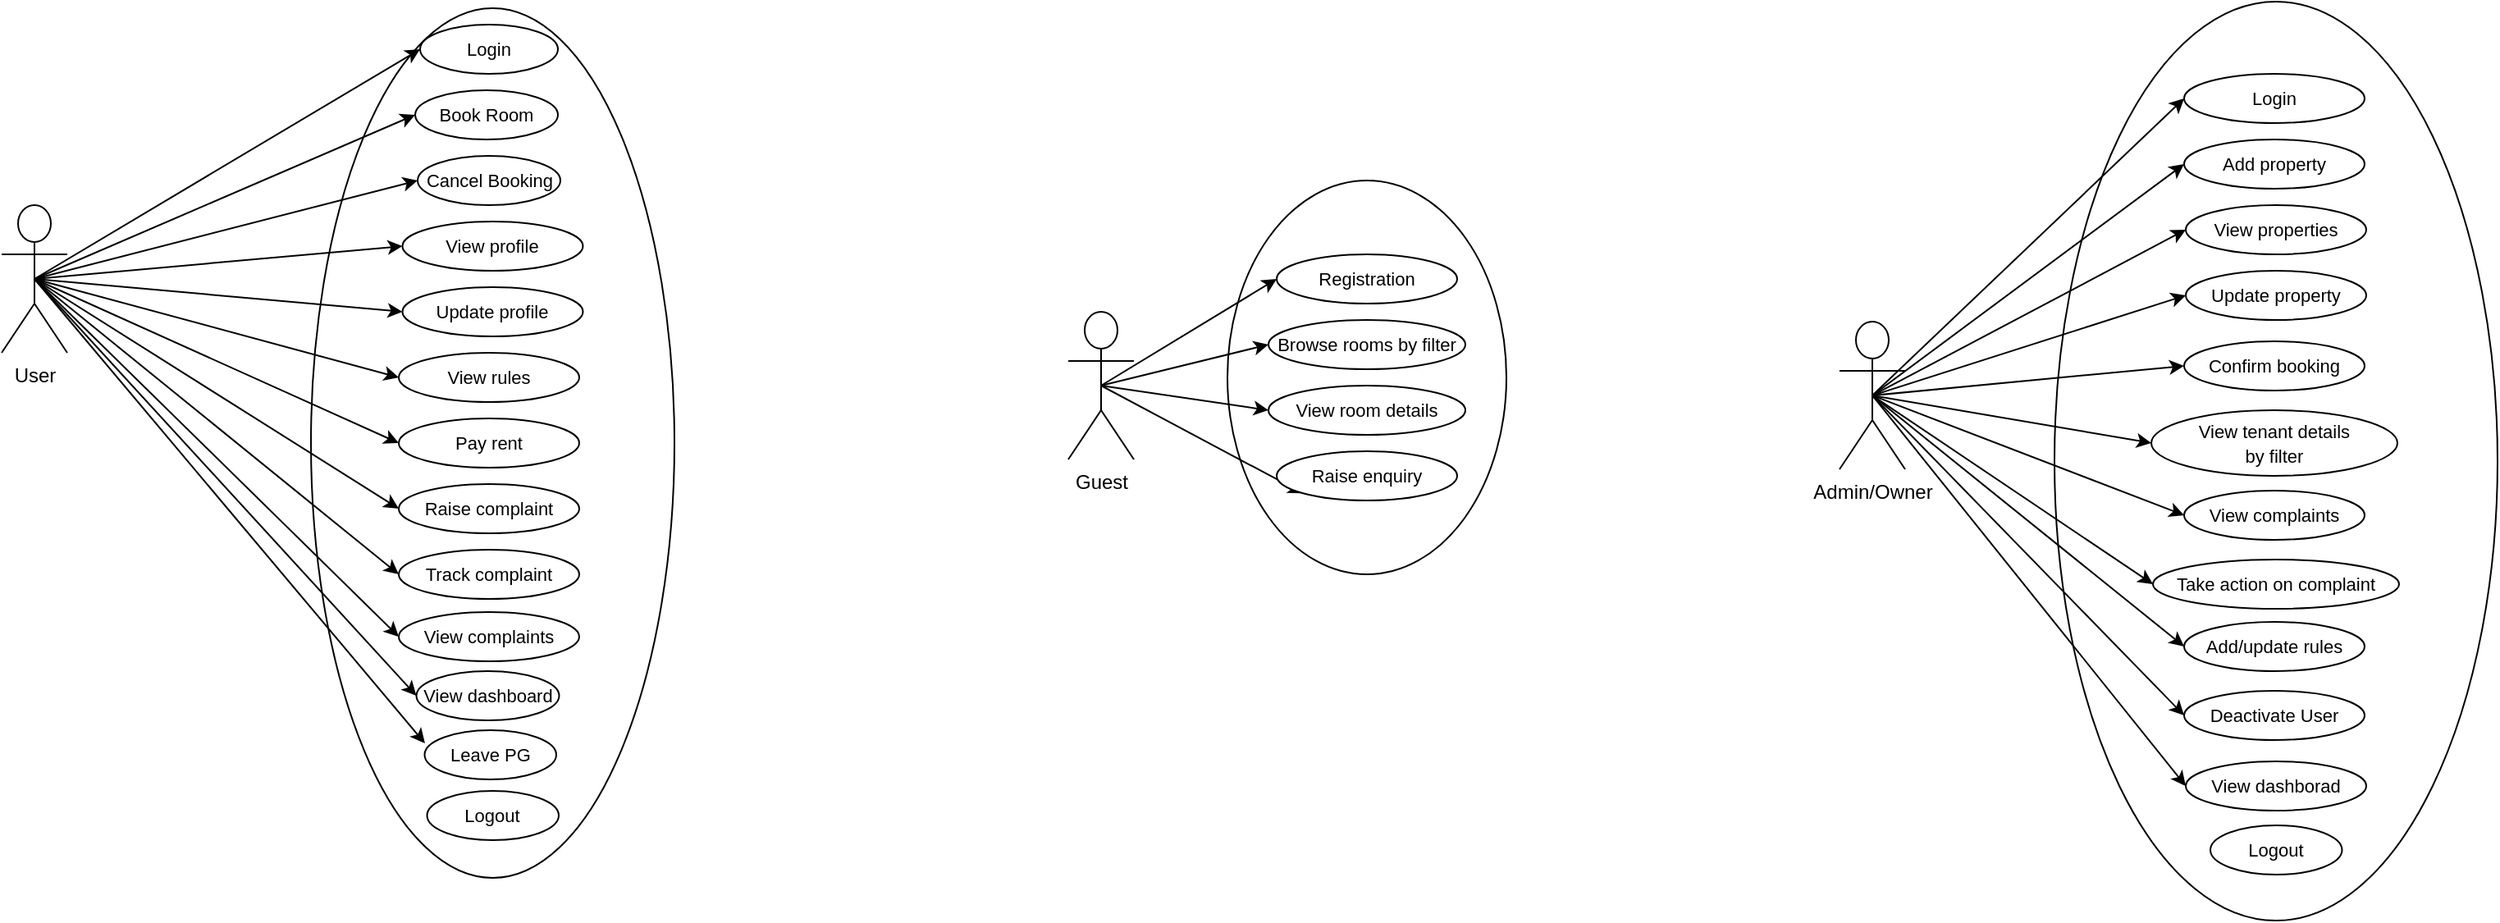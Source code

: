 <mxfile version="26.2.14">
  <diagram name="Page-1" id="zmvLnvpysN1nYZy8BEHf">
    <mxGraphModel dx="2134" dy="1781" grid="1" gridSize="10" guides="1" tooltips="1" connect="1" arrows="1" fold="1" page="1" pageScale="1" pageWidth="827" pageHeight="1169" math="0" shadow="0">
      <root>
        <mxCell id="0" />
        <mxCell id="1" parent="0" />
        <mxCell id="1DRefkhg5uRyZ0C8YmMo-58" value="" style="ellipse;whiteSpace=wrap;html=1;fontFamily=Helvetica;fontSize=11;fontColor=default;labelBackgroundColor=default;" vertex="1" parent="1">
          <mxGeometry x="1141" y="-54" width="270" height="560" as="geometry" />
        </mxCell>
        <mxCell id="1DRefkhg5uRyZ0C8YmMo-53" value="" style="ellipse;whiteSpace=wrap;html=1;fontFamily=Helvetica;fontSize=11;fontColor=default;labelBackgroundColor=default;" vertex="1" parent="1">
          <mxGeometry x="637" y="55" width="170" height="240" as="geometry" />
        </mxCell>
        <mxCell id="1DRefkhg5uRyZ0C8YmMo-11" value="" style="ellipse;whiteSpace=wrap;html=1;" vertex="1" parent="1">
          <mxGeometry x="78.5" y="-50" width="221.5" height="530" as="geometry" />
        </mxCell>
        <mxCell id="1DRefkhg5uRyZ0C8YmMo-40" style="rounded=0;orthogonalLoop=1;jettySize=auto;html=1;entryX=0;entryY=0.5;entryDx=0;entryDy=0;exitX=0.5;exitY=0.5;exitDx=0;exitDy=0;exitPerimeter=0;" edge="1" parent="1" source="1DRefkhg5uRyZ0C8YmMo-1" target="1DRefkhg5uRyZ0C8YmMo-3">
          <mxGeometry relative="1" as="geometry">
            <mxPoint x="-80" y="110" as="sourcePoint" />
          </mxGeometry>
        </mxCell>
        <mxCell id="1DRefkhg5uRyZ0C8YmMo-41" style="shape=connector;rounded=0;orthogonalLoop=1;jettySize=auto;html=1;exitX=0.5;exitY=0.5;exitDx=0;exitDy=0;exitPerimeter=0;entryX=0;entryY=0.5;entryDx=0;entryDy=0;strokeColor=default;align=center;verticalAlign=middle;fontFamily=Helvetica;fontSize=11;fontColor=default;labelBackgroundColor=default;endArrow=classic;" edge="1" parent="1" source="1DRefkhg5uRyZ0C8YmMo-1" target="1DRefkhg5uRyZ0C8YmMo-14">
          <mxGeometry relative="1" as="geometry" />
        </mxCell>
        <mxCell id="1DRefkhg5uRyZ0C8YmMo-42" style="shape=connector;rounded=0;orthogonalLoop=1;jettySize=auto;html=1;exitX=0.5;exitY=0.5;exitDx=0;exitDy=0;exitPerimeter=0;entryX=0;entryY=0.5;entryDx=0;entryDy=0;strokeColor=default;align=center;verticalAlign=middle;fontFamily=Helvetica;fontSize=11;fontColor=default;labelBackgroundColor=default;endArrow=classic;" edge="1" parent="1" source="1DRefkhg5uRyZ0C8YmMo-1" target="1DRefkhg5uRyZ0C8YmMo-15">
          <mxGeometry relative="1" as="geometry" />
        </mxCell>
        <mxCell id="1DRefkhg5uRyZ0C8YmMo-43" style="shape=connector;rounded=0;orthogonalLoop=1;jettySize=auto;html=1;exitX=0.5;exitY=0.5;exitDx=0;exitDy=0;exitPerimeter=0;entryX=0;entryY=0.5;entryDx=0;entryDy=0;strokeColor=default;align=center;verticalAlign=middle;fontFamily=Helvetica;fontSize=11;fontColor=default;labelBackgroundColor=default;endArrow=classic;" edge="1" parent="1" source="1DRefkhg5uRyZ0C8YmMo-1" target="1DRefkhg5uRyZ0C8YmMo-8">
          <mxGeometry relative="1" as="geometry" />
        </mxCell>
        <mxCell id="1DRefkhg5uRyZ0C8YmMo-44" style="shape=connector;rounded=0;orthogonalLoop=1;jettySize=auto;html=1;exitX=0.5;exitY=0.5;exitDx=0;exitDy=0;exitPerimeter=0;entryX=0;entryY=0.5;entryDx=0;entryDy=0;strokeColor=default;align=center;verticalAlign=middle;fontFamily=Helvetica;fontSize=11;fontColor=default;labelBackgroundColor=default;endArrow=classic;" edge="1" parent="1" source="1DRefkhg5uRyZ0C8YmMo-1" target="1DRefkhg5uRyZ0C8YmMo-4">
          <mxGeometry relative="1" as="geometry" />
        </mxCell>
        <mxCell id="1DRefkhg5uRyZ0C8YmMo-45" style="edgeStyle=none;rounded=0;orthogonalLoop=1;jettySize=auto;html=1;exitX=0.5;exitY=0.5;exitDx=0;exitDy=0;exitPerimeter=0;entryX=0;entryY=0.5;entryDx=0;entryDy=0;strokeColor=default;align=center;verticalAlign=middle;fontFamily=Helvetica;fontSize=11;fontColor=default;labelBackgroundColor=default;endArrow=classic;" edge="1" parent="1" source="1DRefkhg5uRyZ0C8YmMo-1" target="1DRefkhg5uRyZ0C8YmMo-33">
          <mxGeometry relative="1" as="geometry" />
        </mxCell>
        <mxCell id="1DRefkhg5uRyZ0C8YmMo-47" style="edgeStyle=none;shape=connector;rounded=0;orthogonalLoop=1;jettySize=auto;html=1;exitX=0.5;exitY=0.5;exitDx=0;exitDy=0;exitPerimeter=0;entryX=0;entryY=0.5;entryDx=0;entryDy=0;strokeColor=default;align=center;verticalAlign=middle;fontFamily=Helvetica;fontSize=11;fontColor=default;labelBackgroundColor=default;endArrow=classic;" edge="1" parent="1" source="1DRefkhg5uRyZ0C8YmMo-1" target="1DRefkhg5uRyZ0C8YmMo-5">
          <mxGeometry relative="1" as="geometry" />
        </mxCell>
        <mxCell id="1DRefkhg5uRyZ0C8YmMo-48" style="edgeStyle=none;shape=connector;rounded=0;orthogonalLoop=1;jettySize=auto;html=1;exitX=0.5;exitY=0.5;exitDx=0;exitDy=0;exitPerimeter=0;entryX=0;entryY=0.5;entryDx=0;entryDy=0;strokeColor=default;align=center;verticalAlign=middle;fontFamily=Helvetica;fontSize=11;fontColor=default;labelBackgroundColor=default;endArrow=classic;" edge="1" parent="1" source="1DRefkhg5uRyZ0C8YmMo-1" target="1DRefkhg5uRyZ0C8YmMo-6">
          <mxGeometry relative="1" as="geometry" />
        </mxCell>
        <mxCell id="1DRefkhg5uRyZ0C8YmMo-49" style="edgeStyle=none;shape=connector;rounded=0;orthogonalLoop=1;jettySize=auto;html=1;exitX=0.5;exitY=0.5;exitDx=0;exitDy=0;exitPerimeter=0;entryX=0;entryY=0.5;entryDx=0;entryDy=0;strokeColor=default;align=center;verticalAlign=middle;fontFamily=Helvetica;fontSize=11;fontColor=default;labelBackgroundColor=default;endArrow=classic;" edge="1" parent="1" source="1DRefkhg5uRyZ0C8YmMo-1" target="1DRefkhg5uRyZ0C8YmMo-9">
          <mxGeometry relative="1" as="geometry" />
        </mxCell>
        <mxCell id="1DRefkhg5uRyZ0C8YmMo-50" style="edgeStyle=none;shape=connector;rounded=0;orthogonalLoop=1;jettySize=auto;html=1;exitX=0.5;exitY=0.5;exitDx=0;exitDy=0;exitPerimeter=0;entryX=0;entryY=0.5;entryDx=0;entryDy=0;strokeColor=default;align=center;verticalAlign=middle;fontFamily=Helvetica;fontSize=11;fontColor=default;labelBackgroundColor=default;endArrow=classic;" edge="1" parent="1" source="1DRefkhg5uRyZ0C8YmMo-1" target="1DRefkhg5uRyZ0C8YmMo-10">
          <mxGeometry relative="1" as="geometry" />
        </mxCell>
        <mxCell id="1DRefkhg5uRyZ0C8YmMo-51" style="edgeStyle=none;shape=connector;rounded=0;orthogonalLoop=1;jettySize=auto;html=1;exitX=0.5;exitY=0.5;exitDx=0;exitDy=0;exitPerimeter=0;entryX=0;entryY=0.5;entryDx=0;entryDy=0;strokeColor=default;align=center;verticalAlign=middle;fontFamily=Helvetica;fontSize=11;fontColor=default;labelBackgroundColor=default;endArrow=classic;" edge="1" parent="1" source="1DRefkhg5uRyZ0C8YmMo-1" target="1DRefkhg5uRyZ0C8YmMo-17">
          <mxGeometry relative="1" as="geometry" />
        </mxCell>
        <mxCell id="1DRefkhg5uRyZ0C8YmMo-1" value="User" style="shape=umlActor;verticalLabelPosition=bottom;verticalAlign=top;html=1;outlineConnect=0;" vertex="1" parent="1">
          <mxGeometry x="-110" y="70" width="40" height="90" as="geometry" />
        </mxCell>
        <mxCell id="1DRefkhg5uRyZ0C8YmMo-2" value="&lt;font style=&quot;font-size: 11px;&quot;&gt;Registration&lt;/font&gt;" style="ellipse;whiteSpace=wrap;html=1;" vertex="1" parent="1">
          <mxGeometry x="667" y="100" width="110" height="30" as="geometry" />
        </mxCell>
        <mxCell id="1DRefkhg5uRyZ0C8YmMo-3" value="&lt;font style=&quot;font-size: 11px;&quot;&gt;Login&lt;/font&gt;" style="ellipse;whiteSpace=wrap;html=1;" vertex="1" parent="1">
          <mxGeometry x="145" y="-40" width="84" height="30" as="geometry" />
        </mxCell>
        <mxCell id="1DRefkhg5uRyZ0C8YmMo-4" value="&lt;span style=&quot;font-size: 11px;&quot;&gt;Update profile&lt;/span&gt;" style="ellipse;whiteSpace=wrap;html=1;" vertex="1" parent="1">
          <mxGeometry x="134.25" y="120" width="110" height="30" as="geometry" />
        </mxCell>
        <mxCell id="1DRefkhg5uRyZ0C8YmMo-5" value="&lt;font style=&quot;font-size: 11px;&quot;&gt;Pay rent&lt;/font&gt;" style="ellipse;whiteSpace=wrap;html=1;" vertex="1" parent="1">
          <mxGeometry x="132" y="200" width="110" height="30" as="geometry" />
        </mxCell>
        <mxCell id="1DRefkhg5uRyZ0C8YmMo-6" value="&lt;font style=&quot;font-size: 11px;&quot;&gt;Raise complaint&lt;/font&gt;" style="ellipse;whiteSpace=wrap;html=1;" vertex="1" parent="1">
          <mxGeometry x="132" y="240" width="110" height="30" as="geometry" />
        </mxCell>
        <mxCell id="1DRefkhg5uRyZ0C8YmMo-7" value="&lt;font style=&quot;font-size: 11px;&quot;&gt;Leave PG&lt;/font&gt;" style="ellipse;whiteSpace=wrap;html=1;" vertex="1" parent="1">
          <mxGeometry x="147.75" y="390" width="80.25" height="30" as="geometry" />
        </mxCell>
        <mxCell id="1DRefkhg5uRyZ0C8YmMo-8" value="&lt;span style=&quot;font-size: 11px;&quot;&gt;View profile&lt;/span&gt;" style="ellipse;whiteSpace=wrap;html=1;" vertex="1" parent="1">
          <mxGeometry x="134.25" y="80" width="110" height="30" as="geometry" />
        </mxCell>
        <mxCell id="1DRefkhg5uRyZ0C8YmMo-9" value="&lt;font style=&quot;font-size: 11px;&quot;&gt;Track complaint&lt;/font&gt;" style="ellipse;whiteSpace=wrap;html=1;" vertex="1" parent="1">
          <mxGeometry x="132" y="280" width="110" height="30" as="geometry" />
        </mxCell>
        <mxCell id="1DRefkhg5uRyZ0C8YmMo-10" value="&lt;font style=&quot;font-size: 11px;&quot;&gt;View complaints&lt;/font&gt;" style="ellipse;whiteSpace=wrap;html=1;" vertex="1" parent="1">
          <mxGeometry x="132" y="318" width="110" height="30" as="geometry" />
        </mxCell>
        <mxCell id="1DRefkhg5uRyZ0C8YmMo-54" style="edgeStyle=none;shape=connector;rounded=0;orthogonalLoop=1;jettySize=auto;html=1;exitX=0.5;exitY=0.5;exitDx=0;exitDy=0;exitPerimeter=0;entryX=0;entryY=0.5;entryDx=0;entryDy=0;strokeColor=default;align=center;verticalAlign=middle;fontFamily=Helvetica;fontSize=11;fontColor=default;labelBackgroundColor=default;endArrow=classic;" edge="1" parent="1" source="1DRefkhg5uRyZ0C8YmMo-12" target="1DRefkhg5uRyZ0C8YmMo-2">
          <mxGeometry relative="1" as="geometry" />
        </mxCell>
        <mxCell id="1DRefkhg5uRyZ0C8YmMo-55" style="edgeStyle=none;shape=connector;rounded=0;orthogonalLoop=1;jettySize=auto;html=1;exitX=0.5;exitY=0.5;exitDx=0;exitDy=0;exitPerimeter=0;entryX=0;entryY=0.5;entryDx=0;entryDy=0;strokeColor=default;align=center;verticalAlign=middle;fontFamily=Helvetica;fontSize=11;fontColor=default;labelBackgroundColor=default;endArrow=classic;" edge="1" parent="1" source="1DRefkhg5uRyZ0C8YmMo-12" target="1DRefkhg5uRyZ0C8YmMo-18">
          <mxGeometry relative="1" as="geometry" />
        </mxCell>
        <mxCell id="1DRefkhg5uRyZ0C8YmMo-56" style="edgeStyle=none;shape=connector;rounded=0;orthogonalLoop=1;jettySize=auto;html=1;exitX=0.5;exitY=0.5;exitDx=0;exitDy=0;exitPerimeter=0;entryX=0;entryY=0.5;entryDx=0;entryDy=0;strokeColor=default;align=center;verticalAlign=middle;fontFamily=Helvetica;fontSize=11;fontColor=default;labelBackgroundColor=default;endArrow=classic;" edge="1" parent="1" source="1DRefkhg5uRyZ0C8YmMo-12" target="1DRefkhg5uRyZ0C8YmMo-19">
          <mxGeometry relative="1" as="geometry" />
        </mxCell>
        <mxCell id="1DRefkhg5uRyZ0C8YmMo-57" style="edgeStyle=none;shape=connector;rounded=0;orthogonalLoop=1;jettySize=auto;html=1;exitX=0.5;exitY=0.5;exitDx=0;exitDy=0;exitPerimeter=0;entryX=0;entryY=1;entryDx=0;entryDy=0;strokeColor=default;align=center;verticalAlign=middle;fontFamily=Helvetica;fontSize=11;fontColor=default;labelBackgroundColor=default;endArrow=classic;" edge="1" parent="1" source="1DRefkhg5uRyZ0C8YmMo-12" target="1DRefkhg5uRyZ0C8YmMo-20">
          <mxGeometry relative="1" as="geometry" />
        </mxCell>
        <mxCell id="1DRefkhg5uRyZ0C8YmMo-12" value="Guest&lt;div&gt;&lt;br&gt;&lt;/div&gt;" style="shape=umlActor;verticalLabelPosition=bottom;verticalAlign=top;html=1;outlineConnect=0;" vertex="1" parent="1">
          <mxGeometry x="540" y="135" width="40" height="90" as="geometry" />
        </mxCell>
        <mxCell id="1DRefkhg5uRyZ0C8YmMo-14" value="&lt;font style=&quot;font-size: 11px;&quot;&gt;Book Room&lt;/font&gt;" style="ellipse;whiteSpace=wrap;html=1;" vertex="1" parent="1">
          <mxGeometry x="142" width="87" height="30" as="geometry" />
        </mxCell>
        <mxCell id="1DRefkhg5uRyZ0C8YmMo-15" value="&lt;font style=&quot;font-size: 11px;&quot;&gt;Cancel Booking&lt;/font&gt;" style="ellipse;whiteSpace=wrap;html=1;" vertex="1" parent="1">
          <mxGeometry x="143.5" y="40" width="87" height="30" as="geometry" />
        </mxCell>
        <mxCell id="1DRefkhg5uRyZ0C8YmMo-17" value="&lt;font style=&quot;font-size: 11px;&quot;&gt;View dashboard&lt;/font&gt;" style="ellipse;whiteSpace=wrap;html=1;" vertex="1" parent="1">
          <mxGeometry x="142.75" y="354" width="87" height="30" as="geometry" />
        </mxCell>
        <mxCell id="1DRefkhg5uRyZ0C8YmMo-18" value="&lt;font style=&quot;font-size: 11px;&quot;&gt;Browse rooms by filter&lt;/font&gt;" style="ellipse;whiteSpace=wrap;html=1;" vertex="1" parent="1">
          <mxGeometry x="662" y="140" width="120" height="30" as="geometry" />
        </mxCell>
        <mxCell id="1DRefkhg5uRyZ0C8YmMo-19" value="&lt;font style=&quot;font-size: 11px;&quot;&gt;View room details&lt;/font&gt;" style="ellipse;whiteSpace=wrap;html=1;" vertex="1" parent="1">
          <mxGeometry x="662" y="180" width="120" height="30" as="geometry" />
        </mxCell>
        <mxCell id="1DRefkhg5uRyZ0C8YmMo-20" value="&lt;font style=&quot;font-size: 11px;&quot;&gt;Raise enquiry&lt;/font&gt;" style="ellipse;whiteSpace=wrap;html=1;" vertex="1" parent="1">
          <mxGeometry x="667" y="220" width="110" height="30" as="geometry" />
        </mxCell>
        <mxCell id="1DRefkhg5uRyZ0C8YmMo-59" style="edgeStyle=none;shape=connector;rounded=0;orthogonalLoop=1;jettySize=auto;html=1;exitX=0.5;exitY=0.5;exitDx=0;exitDy=0;exitPerimeter=0;entryX=0;entryY=0.5;entryDx=0;entryDy=0;strokeColor=default;align=center;verticalAlign=middle;fontFamily=Helvetica;fontSize=11;fontColor=default;labelBackgroundColor=default;endArrow=classic;" edge="1" parent="1" source="1DRefkhg5uRyZ0C8YmMo-21" target="1DRefkhg5uRyZ0C8YmMo-22">
          <mxGeometry relative="1" as="geometry" />
        </mxCell>
        <mxCell id="1DRefkhg5uRyZ0C8YmMo-60" style="edgeStyle=none;shape=connector;rounded=0;orthogonalLoop=1;jettySize=auto;html=1;exitX=0.5;exitY=0.5;exitDx=0;exitDy=0;exitPerimeter=0;entryX=0;entryY=0.5;entryDx=0;entryDy=0;strokeColor=default;align=center;verticalAlign=middle;fontFamily=Helvetica;fontSize=11;fontColor=default;labelBackgroundColor=default;endArrow=classic;" edge="1" parent="1" source="1DRefkhg5uRyZ0C8YmMo-21" target="1DRefkhg5uRyZ0C8YmMo-23">
          <mxGeometry relative="1" as="geometry" />
        </mxCell>
        <mxCell id="1DRefkhg5uRyZ0C8YmMo-61" style="edgeStyle=none;shape=connector;rounded=0;orthogonalLoop=1;jettySize=auto;html=1;exitX=0.5;exitY=0.5;exitDx=0;exitDy=0;exitPerimeter=0;entryX=0;entryY=0.5;entryDx=0;entryDy=0;strokeColor=default;align=center;verticalAlign=middle;fontFamily=Helvetica;fontSize=11;fontColor=default;labelBackgroundColor=default;endArrow=classic;" edge="1" parent="1" source="1DRefkhg5uRyZ0C8YmMo-21" target="1DRefkhg5uRyZ0C8YmMo-29">
          <mxGeometry relative="1" as="geometry" />
        </mxCell>
        <mxCell id="1DRefkhg5uRyZ0C8YmMo-62" style="edgeStyle=none;shape=connector;rounded=0;orthogonalLoop=1;jettySize=auto;html=1;exitX=0.5;exitY=0.5;exitDx=0;exitDy=0;exitPerimeter=0;entryX=0;entryY=0.5;entryDx=0;entryDy=0;strokeColor=default;align=center;verticalAlign=middle;fontFamily=Helvetica;fontSize=11;fontColor=default;labelBackgroundColor=default;endArrow=classic;" edge="1" parent="1" source="1DRefkhg5uRyZ0C8YmMo-21" target="1DRefkhg5uRyZ0C8YmMo-24">
          <mxGeometry relative="1" as="geometry" />
        </mxCell>
        <mxCell id="1DRefkhg5uRyZ0C8YmMo-63" style="edgeStyle=none;shape=connector;rounded=0;orthogonalLoop=1;jettySize=auto;html=1;exitX=0.5;exitY=0.5;exitDx=0;exitDy=0;exitPerimeter=0;entryX=0;entryY=0.5;entryDx=0;entryDy=0;strokeColor=default;align=center;verticalAlign=middle;fontFamily=Helvetica;fontSize=11;fontColor=default;labelBackgroundColor=default;endArrow=classic;" edge="1" parent="1" source="1DRefkhg5uRyZ0C8YmMo-21" target="1DRefkhg5uRyZ0C8YmMo-27">
          <mxGeometry relative="1" as="geometry" />
        </mxCell>
        <mxCell id="1DRefkhg5uRyZ0C8YmMo-64" style="edgeStyle=none;shape=connector;rounded=0;orthogonalLoop=1;jettySize=auto;html=1;exitX=0.5;exitY=0.5;exitDx=0;exitDy=0;exitPerimeter=0;entryX=0;entryY=0.5;entryDx=0;entryDy=0;strokeColor=default;align=center;verticalAlign=middle;fontFamily=Helvetica;fontSize=11;fontColor=default;labelBackgroundColor=default;endArrow=classic;" edge="1" parent="1" source="1DRefkhg5uRyZ0C8YmMo-21" target="1DRefkhg5uRyZ0C8YmMo-25">
          <mxGeometry relative="1" as="geometry" />
        </mxCell>
        <mxCell id="1DRefkhg5uRyZ0C8YmMo-65" style="edgeStyle=none;shape=connector;rounded=0;orthogonalLoop=1;jettySize=auto;html=1;exitX=0.5;exitY=0.5;exitDx=0;exitDy=0;exitPerimeter=0;entryX=0;entryY=0.5;entryDx=0;entryDy=0;strokeColor=default;align=center;verticalAlign=middle;fontFamily=Helvetica;fontSize=11;fontColor=default;labelBackgroundColor=default;endArrow=classic;" edge="1" parent="1" source="1DRefkhg5uRyZ0C8YmMo-21" target="1DRefkhg5uRyZ0C8YmMo-26">
          <mxGeometry relative="1" as="geometry" />
        </mxCell>
        <mxCell id="1DRefkhg5uRyZ0C8YmMo-66" style="edgeStyle=none;shape=connector;rounded=0;orthogonalLoop=1;jettySize=auto;html=1;exitX=0.5;exitY=0.5;exitDx=0;exitDy=0;exitPerimeter=0;entryX=0;entryY=0.5;entryDx=0;entryDy=0;strokeColor=default;align=center;verticalAlign=middle;fontFamily=Helvetica;fontSize=11;fontColor=default;labelBackgroundColor=default;endArrow=classic;" edge="1" parent="1" source="1DRefkhg5uRyZ0C8YmMo-21" target="1DRefkhg5uRyZ0C8YmMo-28">
          <mxGeometry relative="1" as="geometry" />
        </mxCell>
        <mxCell id="1DRefkhg5uRyZ0C8YmMo-67" style="edgeStyle=none;shape=connector;rounded=0;orthogonalLoop=1;jettySize=auto;html=1;exitX=0.5;exitY=0.5;exitDx=0;exitDy=0;exitPerimeter=0;entryX=0;entryY=0.5;entryDx=0;entryDy=0;strokeColor=default;align=center;verticalAlign=middle;fontFamily=Helvetica;fontSize=11;fontColor=default;labelBackgroundColor=default;endArrow=classic;" edge="1" parent="1" source="1DRefkhg5uRyZ0C8YmMo-21" target="1DRefkhg5uRyZ0C8YmMo-32">
          <mxGeometry relative="1" as="geometry" />
        </mxCell>
        <mxCell id="1DRefkhg5uRyZ0C8YmMo-69" style="edgeStyle=none;shape=connector;rounded=0;orthogonalLoop=1;jettySize=auto;html=1;exitX=0.5;exitY=0.5;exitDx=0;exitDy=0;exitPerimeter=0;entryX=0;entryY=0.5;entryDx=0;entryDy=0;strokeColor=default;align=center;verticalAlign=middle;fontFamily=Helvetica;fontSize=11;fontColor=default;labelBackgroundColor=default;endArrow=classic;" edge="1" parent="1" source="1DRefkhg5uRyZ0C8YmMo-21" target="1DRefkhg5uRyZ0C8YmMo-31">
          <mxGeometry relative="1" as="geometry" />
        </mxCell>
        <mxCell id="1DRefkhg5uRyZ0C8YmMo-21" value="&lt;div&gt;Admin/Owner&lt;/div&gt;" style="shape=umlActor;verticalLabelPosition=bottom;verticalAlign=top;html=1;outlineConnect=0;" vertex="1" parent="1">
          <mxGeometry x="1010" y="141" width="40" height="90" as="geometry" />
        </mxCell>
        <mxCell id="1DRefkhg5uRyZ0C8YmMo-22" value="&lt;font style=&quot;font-size: 11px;&quot;&gt;Login&lt;/font&gt;" style="ellipse;whiteSpace=wrap;html=1;" vertex="1" parent="1">
          <mxGeometry x="1220" y="-10" width="110" height="30" as="geometry" />
        </mxCell>
        <mxCell id="1DRefkhg5uRyZ0C8YmMo-23" value="&lt;font style=&quot;font-size: 11px;&quot;&gt;Add property&lt;/font&gt;" style="ellipse;whiteSpace=wrap;html=1;" vertex="1" parent="1">
          <mxGeometry x="1220" y="30" width="110" height="30" as="geometry" />
        </mxCell>
        <mxCell id="1DRefkhg5uRyZ0C8YmMo-24" value="&lt;font style=&quot;font-size: 11px;&quot;&gt;Update property&lt;/font&gt;" style="ellipse;whiteSpace=wrap;html=1;" vertex="1" parent="1">
          <mxGeometry x="1221" y="110" width="110" height="30" as="geometry" />
        </mxCell>
        <mxCell id="1DRefkhg5uRyZ0C8YmMo-25" value="&lt;font style=&quot;font-size: 11px;&quot;&gt;View tenant details&lt;/font&gt;&lt;div&gt;&lt;font style=&quot;font-size: 11px;&quot;&gt;by filter&lt;/font&gt;&lt;/div&gt;" style="ellipse;whiteSpace=wrap;html=1;" vertex="1" parent="1">
          <mxGeometry x="1200" y="195" width="150" height="40" as="geometry" />
        </mxCell>
        <mxCell id="1DRefkhg5uRyZ0C8YmMo-26" value="&lt;font style=&quot;font-size: 11px;&quot;&gt;View complaints&lt;/font&gt;" style="ellipse;whiteSpace=wrap;html=1;" vertex="1" parent="1">
          <mxGeometry x="1220" y="244" width="110" height="30" as="geometry" />
        </mxCell>
        <mxCell id="1DRefkhg5uRyZ0C8YmMo-27" value="&lt;font style=&quot;font-size: 11px;&quot;&gt;Confirm booking&lt;/font&gt;" style="ellipse;whiteSpace=wrap;html=1;" vertex="1" parent="1">
          <mxGeometry x="1220" y="153" width="110" height="30" as="geometry" />
        </mxCell>
        <mxCell id="1DRefkhg5uRyZ0C8YmMo-28" value="&lt;font style=&quot;font-size: 11px;&quot;&gt;Take action on complaint&lt;/font&gt;" style="ellipse;whiteSpace=wrap;html=1;" vertex="1" parent="1">
          <mxGeometry x="1201" y="286" width="150" height="30" as="geometry" />
        </mxCell>
        <mxCell id="1DRefkhg5uRyZ0C8YmMo-29" value="&lt;font style=&quot;font-size: 11px;&quot;&gt;View properties&lt;/font&gt;" style="ellipse;whiteSpace=wrap;html=1;" vertex="1" parent="1">
          <mxGeometry x="1221" y="70" width="110" height="30" as="geometry" />
        </mxCell>
        <mxCell id="1DRefkhg5uRyZ0C8YmMo-30" value="&lt;font style=&quot;font-size: 11px;&quot;&gt;Deactivate User&lt;/font&gt;" style="ellipse;whiteSpace=wrap;html=1;" vertex="1" parent="1">
          <mxGeometry x="1220" y="366" width="110" height="30" as="geometry" />
        </mxCell>
        <mxCell id="1DRefkhg5uRyZ0C8YmMo-31" value="&lt;font style=&quot;font-size: 11px;&quot;&gt;View dashborad&lt;/font&gt;" style="ellipse;whiteSpace=wrap;html=1;" vertex="1" parent="1">
          <mxGeometry x="1221" y="409" width="110" height="30" as="geometry" />
        </mxCell>
        <mxCell id="1DRefkhg5uRyZ0C8YmMo-32" value="&lt;font style=&quot;font-size: 11px;&quot;&gt;Add/update rules&lt;/font&gt;" style="ellipse;whiteSpace=wrap;html=1;" vertex="1" parent="1">
          <mxGeometry x="1220" y="324" width="110" height="30" as="geometry" />
        </mxCell>
        <mxCell id="1DRefkhg5uRyZ0C8YmMo-33" value="&lt;font style=&quot;font-size: 11px;&quot;&gt;View rules&lt;/font&gt;" style="ellipse;whiteSpace=wrap;html=1;" vertex="1" parent="1">
          <mxGeometry x="132" y="160" width="110" height="30" as="geometry" />
        </mxCell>
        <mxCell id="1DRefkhg5uRyZ0C8YmMo-52" style="edgeStyle=none;shape=connector;rounded=0;orthogonalLoop=1;jettySize=auto;html=1;exitX=0.5;exitY=0.5;exitDx=0;exitDy=0;exitPerimeter=0;entryX=0.003;entryY=0.267;entryDx=0;entryDy=0;entryPerimeter=0;strokeColor=default;align=center;verticalAlign=middle;fontFamily=Helvetica;fontSize=11;fontColor=default;labelBackgroundColor=default;endArrow=classic;" edge="1" parent="1" source="1DRefkhg5uRyZ0C8YmMo-1" target="1DRefkhg5uRyZ0C8YmMo-7">
          <mxGeometry relative="1" as="geometry" />
        </mxCell>
        <mxCell id="1DRefkhg5uRyZ0C8YmMo-68" style="edgeStyle=none;shape=connector;rounded=0;orthogonalLoop=1;jettySize=auto;html=1;exitX=0.5;exitY=0.5;exitDx=0;exitDy=0;exitPerimeter=0;entryX=0;entryY=0.5;entryDx=0;entryDy=0;strokeColor=default;align=center;verticalAlign=middle;fontFamily=Helvetica;fontSize=11;fontColor=default;labelBackgroundColor=default;endArrow=classic;" edge="1" parent="1" source="1DRefkhg5uRyZ0C8YmMo-21" target="1DRefkhg5uRyZ0C8YmMo-30">
          <mxGeometry relative="1" as="geometry" />
        </mxCell>
        <mxCell id="1DRefkhg5uRyZ0C8YmMo-70" value="&lt;font style=&quot;font-size: 11px;&quot;&gt;Logout&lt;/font&gt;" style="ellipse;whiteSpace=wrap;html=1;" vertex="1" parent="1">
          <mxGeometry x="149.25" y="427" width="80.25" height="30" as="geometry" />
        </mxCell>
        <mxCell id="1DRefkhg5uRyZ0C8YmMo-71" value="&lt;font style=&quot;font-size: 11px;&quot;&gt;Logout&lt;/font&gt;" style="ellipse;whiteSpace=wrap;html=1;" vertex="1" parent="1">
          <mxGeometry x="1236" y="448" width="80.25" height="30" as="geometry" />
        </mxCell>
      </root>
    </mxGraphModel>
  </diagram>
</mxfile>

